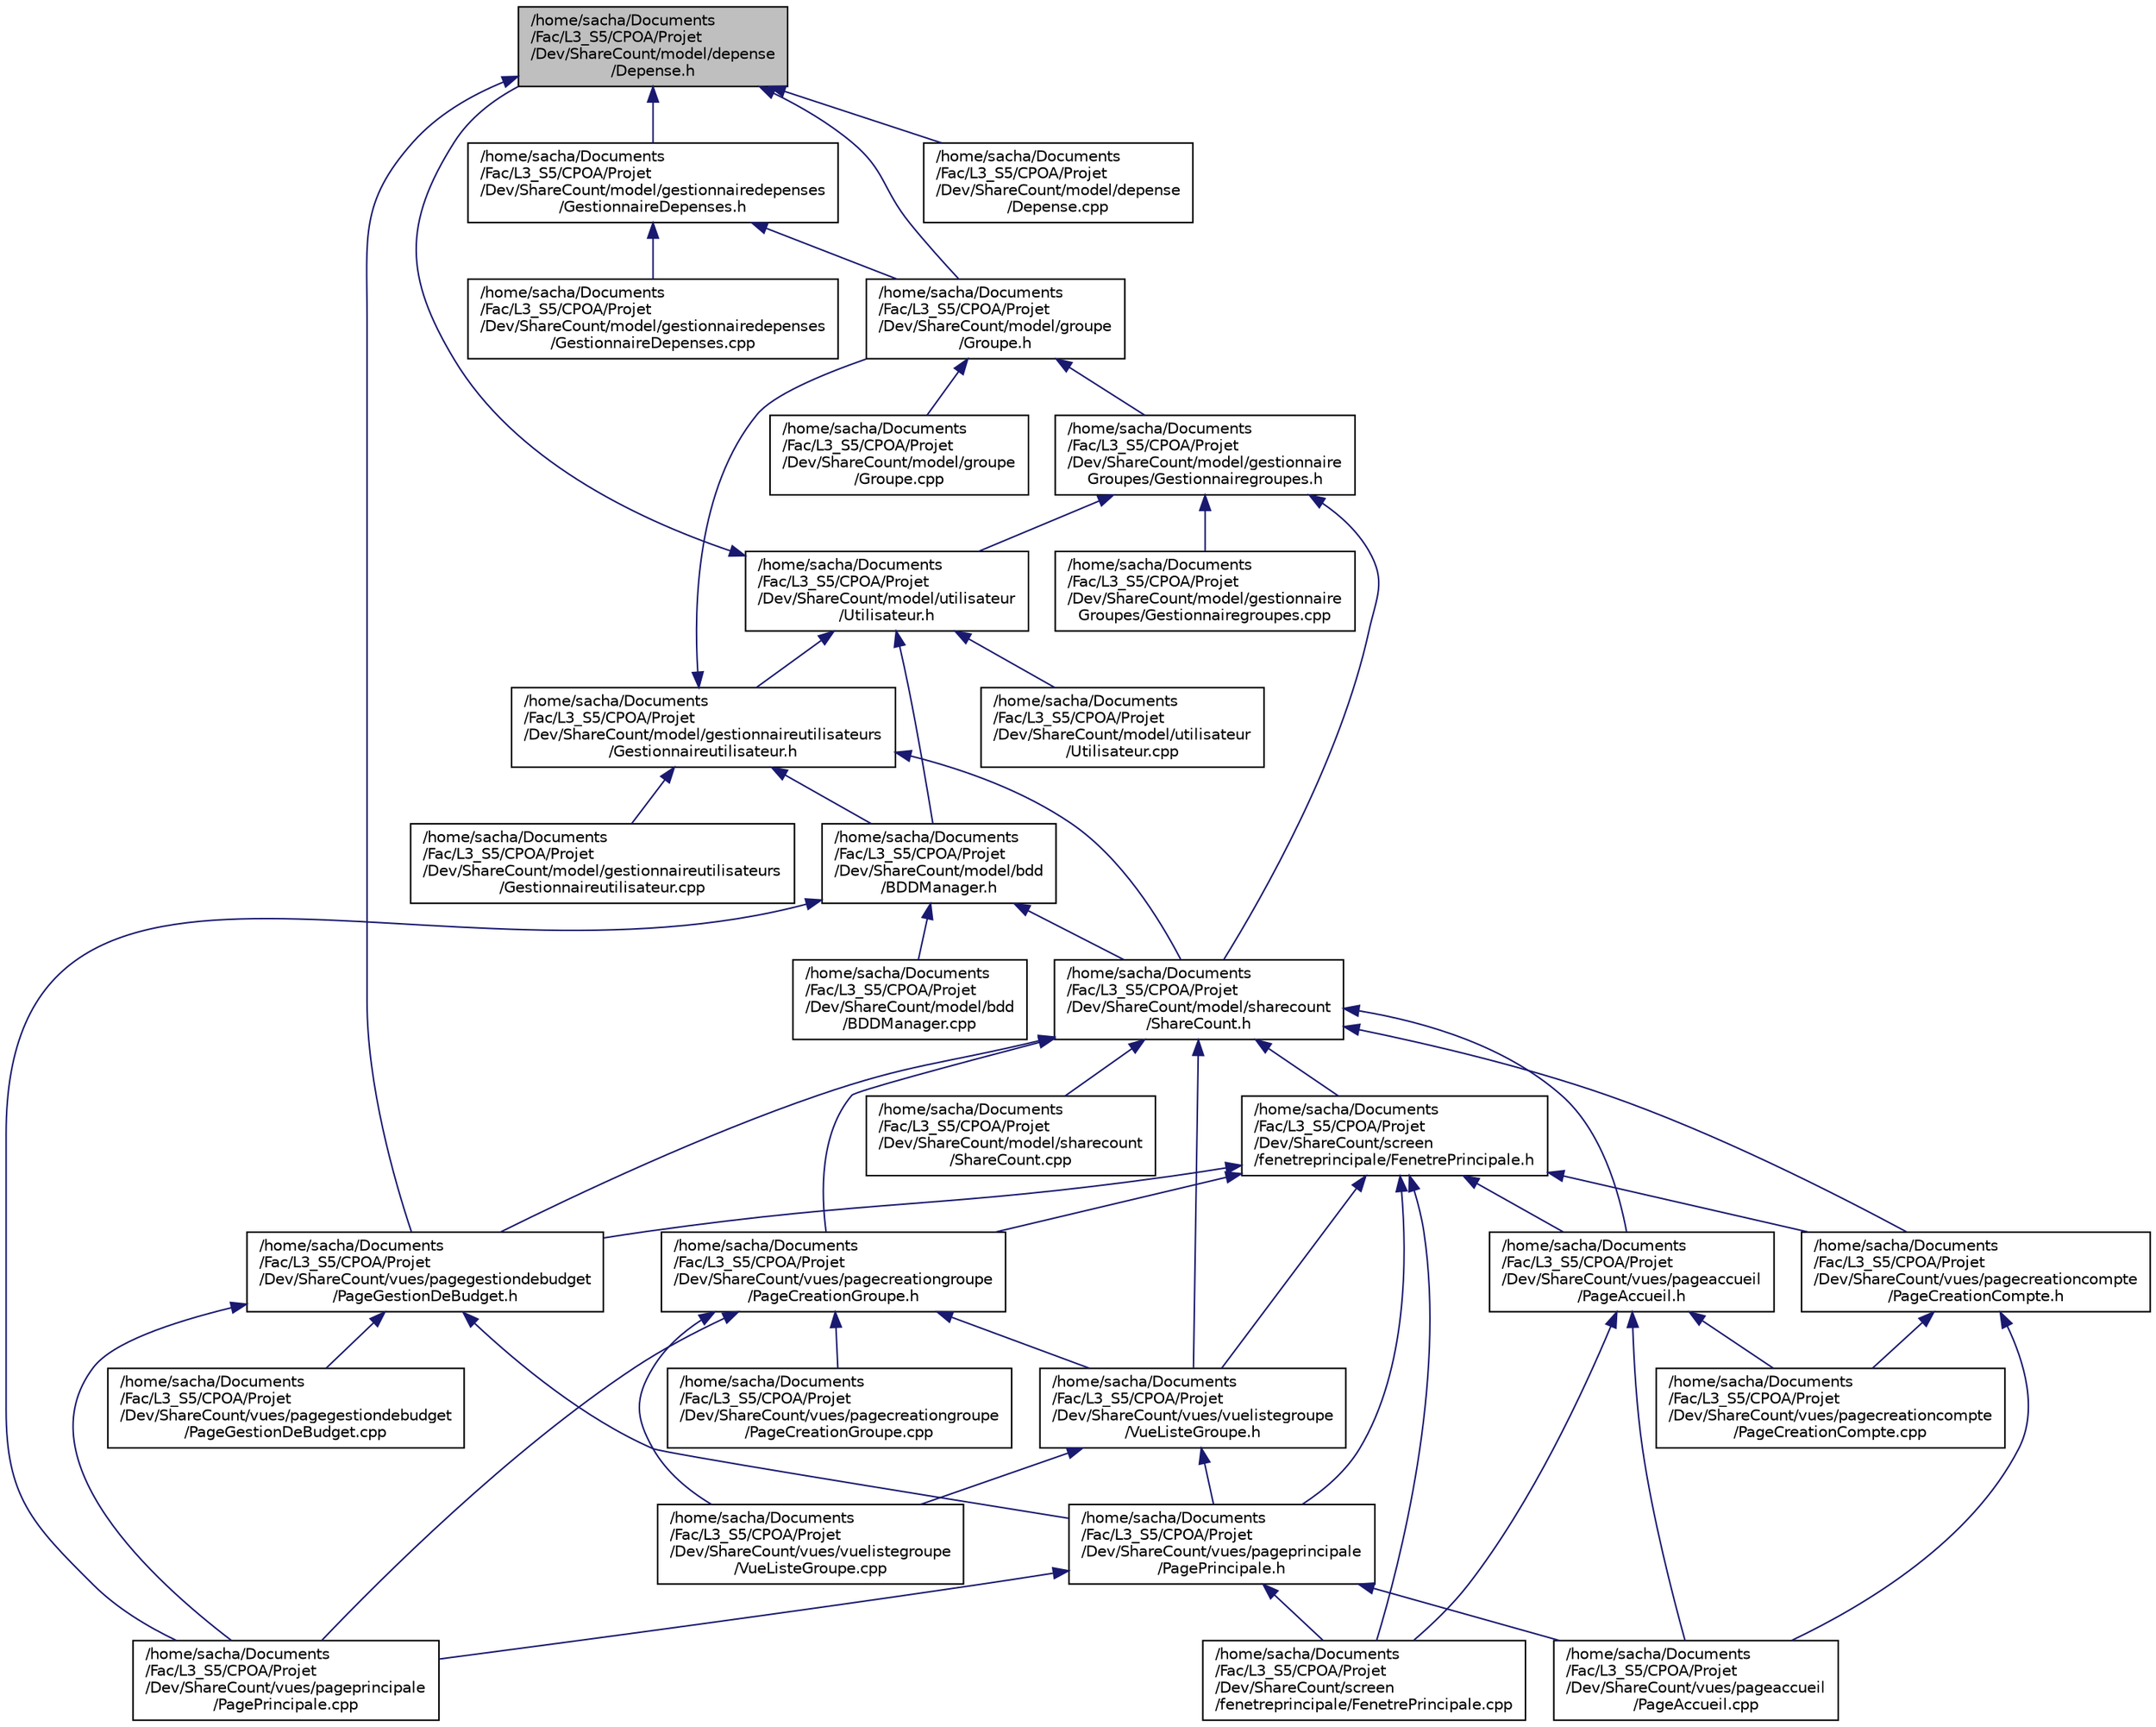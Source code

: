 digraph "/home/sacha/Documents/Fac/L3_S5/CPOA/Projet/Dev/ShareCount/model/depense/Depense.h"
{
 // LATEX_PDF_SIZE
  edge [fontname="Helvetica",fontsize="10",labelfontname="Helvetica",labelfontsize="10"];
  node [fontname="Helvetica",fontsize="10",shape=record];
  Node1 [label="/home/sacha/Documents\l/Fac/L3_S5/CPOA/Projet\l/Dev/ShareCount/model/depense\l/Depense.h",height=0.2,width=0.4,color="black", fillcolor="grey75", style="filled", fontcolor="black",tooltip=" "];
  Node1 -> Node2 [dir="back",color="midnightblue",fontsize="10",style="solid",fontname="Helvetica"];
  Node2 [label="/home/sacha/Documents\l/Fac/L3_S5/CPOA/Projet\l/Dev/ShareCount/vues/pagegestiondebudget\l/PageGestionDeBudget.h",height=0.2,width=0.4,color="black", fillcolor="white", style="filled",URL="$_page_gestion_de_budget_8h.html",tooltip=" "];
  Node2 -> Node3 [dir="back",color="midnightblue",fontsize="10",style="solid",fontname="Helvetica"];
  Node3 [label="/home/sacha/Documents\l/Fac/L3_S5/CPOA/Projet\l/Dev/ShareCount/vues/pagegestiondebudget\l/PageGestionDeBudget.cpp",height=0.2,width=0.4,color="black", fillcolor="white", style="filled",URL="$_page_gestion_de_budget_8cpp.html",tooltip=" "];
  Node2 -> Node4 [dir="back",color="midnightblue",fontsize="10",style="solid",fontname="Helvetica"];
  Node4 [label="/home/sacha/Documents\l/Fac/L3_S5/CPOA/Projet\l/Dev/ShareCount/vues/pageprincipale\l/PagePrincipale.h",height=0.2,width=0.4,color="black", fillcolor="white", style="filled",URL="$_page_principale_8h.html",tooltip=" "];
  Node4 -> Node5 [dir="back",color="midnightblue",fontsize="10",style="solid",fontname="Helvetica"];
  Node5 [label="/home/sacha/Documents\l/Fac/L3_S5/CPOA/Projet\l/Dev/ShareCount/vues/pageaccueil\l/PageAccueil.cpp",height=0.2,width=0.4,color="black", fillcolor="white", style="filled",URL="$_page_accueil_8cpp.html",tooltip=" "];
  Node4 -> Node6 [dir="back",color="midnightblue",fontsize="10",style="solid",fontname="Helvetica"];
  Node6 [label="/home/sacha/Documents\l/Fac/L3_S5/CPOA/Projet\l/Dev/ShareCount/vues/pageprincipale\l/PagePrincipale.cpp",height=0.2,width=0.4,color="black", fillcolor="white", style="filled",URL="$_page_principale_8cpp.html",tooltip=" "];
  Node4 -> Node7 [dir="back",color="midnightblue",fontsize="10",style="solid",fontname="Helvetica"];
  Node7 [label="/home/sacha/Documents\l/Fac/L3_S5/CPOA/Projet\l/Dev/ShareCount/screen\l/fenetreprincipale/FenetrePrincipale.cpp",height=0.2,width=0.4,color="black", fillcolor="white", style="filled",URL="$_fenetre_principale_8cpp.html",tooltip=" "];
  Node2 -> Node6 [dir="back",color="midnightblue",fontsize="10",style="solid",fontname="Helvetica"];
  Node1 -> Node8 [dir="back",color="midnightblue",fontsize="10",style="solid",fontname="Helvetica"];
  Node8 [label="/home/sacha/Documents\l/Fac/L3_S5/CPOA/Projet\l/Dev/ShareCount/model/depense\l/Depense.cpp",height=0.2,width=0.4,color="black", fillcolor="white", style="filled",URL="$_depense_8cpp.html",tooltip=" "];
  Node1 -> Node9 [dir="back",color="midnightblue",fontsize="10",style="solid",fontname="Helvetica"];
  Node9 [label="/home/sacha/Documents\l/Fac/L3_S5/CPOA/Projet\l/Dev/ShareCount/model/gestionnairedepenses\l/GestionnaireDepenses.h",height=0.2,width=0.4,color="black", fillcolor="white", style="filled",URL="$_gestionnaire_depenses_8h.html",tooltip=" "];
  Node9 -> Node10 [dir="back",color="midnightblue",fontsize="10",style="solid",fontname="Helvetica"];
  Node10 [label="/home/sacha/Documents\l/Fac/L3_S5/CPOA/Projet\l/Dev/ShareCount/model/gestionnairedepenses\l/GestionnaireDepenses.cpp",height=0.2,width=0.4,color="black", fillcolor="white", style="filled",URL="$_gestionnaire_depenses_8cpp.html",tooltip=" "];
  Node9 -> Node11 [dir="back",color="midnightblue",fontsize="10",style="solid",fontname="Helvetica"];
  Node11 [label="/home/sacha/Documents\l/Fac/L3_S5/CPOA/Projet\l/Dev/ShareCount/model/groupe\l/Groupe.h",height=0.2,width=0.4,color="black", fillcolor="white", style="filled",URL="$_groupe_8h.html",tooltip=" "];
  Node11 -> Node12 [dir="back",color="midnightblue",fontsize="10",style="solid",fontname="Helvetica"];
  Node12 [label="/home/sacha/Documents\l/Fac/L3_S5/CPOA/Projet\l/Dev/ShareCount/model/gestionnaire\lGroupes/Gestionnairegroupes.h",height=0.2,width=0.4,color="black", fillcolor="white", style="filled",URL="$_gestionnairegroupes_8h.html",tooltip=" "];
  Node12 -> Node13 [dir="back",color="midnightblue",fontsize="10",style="solid",fontname="Helvetica"];
  Node13 [label="/home/sacha/Documents\l/Fac/L3_S5/CPOA/Projet\l/Dev/ShareCount/model/gestionnaire\lGroupes/Gestionnairegroupes.cpp",height=0.2,width=0.4,color="black", fillcolor="white", style="filled",URL="$_gestionnairegroupes_8cpp.html",tooltip=" "];
  Node12 -> Node14 [dir="back",color="midnightblue",fontsize="10",style="solid",fontname="Helvetica"];
  Node14 [label="/home/sacha/Documents\l/Fac/L3_S5/CPOA/Projet\l/Dev/ShareCount/model/sharecount\l/ShareCount.h",height=0.2,width=0.4,color="black", fillcolor="white", style="filled",URL="$_share_count_8h.html",tooltip=" "];
  Node14 -> Node15 [dir="back",color="midnightblue",fontsize="10",style="solid",fontname="Helvetica"];
  Node15 [label="/home/sacha/Documents\l/Fac/L3_S5/CPOA/Projet\l/Dev/ShareCount/vues/pageaccueil\l/PageAccueil.h",height=0.2,width=0.4,color="black", fillcolor="white", style="filled",URL="$_page_accueil_8h.html",tooltip=" "];
  Node15 -> Node5 [dir="back",color="midnightblue",fontsize="10",style="solid",fontname="Helvetica"];
  Node15 -> Node16 [dir="back",color="midnightblue",fontsize="10",style="solid",fontname="Helvetica"];
  Node16 [label="/home/sacha/Documents\l/Fac/L3_S5/CPOA/Projet\l/Dev/ShareCount/vues/pagecreationcompte\l/PageCreationCompte.cpp",height=0.2,width=0.4,color="black", fillcolor="white", style="filled",URL="$_page_creation_compte_8cpp.html",tooltip=" "];
  Node15 -> Node7 [dir="back",color="midnightblue",fontsize="10",style="solid",fontname="Helvetica"];
  Node14 -> Node17 [dir="back",color="midnightblue",fontsize="10",style="solid",fontname="Helvetica"];
  Node17 [label="/home/sacha/Documents\l/Fac/L3_S5/CPOA/Projet\l/Dev/ShareCount/vues/pagecreationcompte\l/PageCreationCompte.h",height=0.2,width=0.4,color="black", fillcolor="white", style="filled",URL="$_page_creation_compte_8h.html",tooltip=" "];
  Node17 -> Node5 [dir="back",color="midnightblue",fontsize="10",style="solid",fontname="Helvetica"];
  Node17 -> Node16 [dir="back",color="midnightblue",fontsize="10",style="solid",fontname="Helvetica"];
  Node14 -> Node18 [dir="back",color="midnightblue",fontsize="10",style="solid",fontname="Helvetica"];
  Node18 [label="/home/sacha/Documents\l/Fac/L3_S5/CPOA/Projet\l/Dev/ShareCount/vues/pagecreationgroupe\l/PageCreationGroupe.h",height=0.2,width=0.4,color="black", fillcolor="white", style="filled",URL="$_page_creation_groupe_8h.html",tooltip=" "];
  Node18 -> Node19 [dir="back",color="midnightblue",fontsize="10",style="solid",fontname="Helvetica"];
  Node19 [label="/home/sacha/Documents\l/Fac/L3_S5/CPOA/Projet\l/Dev/ShareCount/vues/pagecreationgroupe\l/PageCreationGroupe.cpp",height=0.2,width=0.4,color="black", fillcolor="white", style="filled",URL="$_page_creation_groupe_8cpp.html",tooltip=" "];
  Node18 -> Node6 [dir="back",color="midnightblue",fontsize="10",style="solid",fontname="Helvetica"];
  Node18 -> Node20 [dir="back",color="midnightblue",fontsize="10",style="solid",fontname="Helvetica"];
  Node20 [label="/home/sacha/Documents\l/Fac/L3_S5/CPOA/Projet\l/Dev/ShareCount/vues/vuelistegroupe\l/VueListeGroupe.h",height=0.2,width=0.4,color="black", fillcolor="white", style="filled",URL="$_vue_liste_groupe_8h.html",tooltip=" "];
  Node20 -> Node4 [dir="back",color="midnightblue",fontsize="10",style="solid",fontname="Helvetica"];
  Node20 -> Node21 [dir="back",color="midnightblue",fontsize="10",style="solid",fontname="Helvetica"];
  Node21 [label="/home/sacha/Documents\l/Fac/L3_S5/CPOA/Projet\l/Dev/ShareCount/vues/vuelistegroupe\l/VueListeGroupe.cpp",height=0.2,width=0.4,color="black", fillcolor="white", style="filled",URL="$_vue_liste_groupe_8cpp.html",tooltip=" "];
  Node18 -> Node21 [dir="back",color="midnightblue",fontsize="10",style="solid",fontname="Helvetica"];
  Node14 -> Node2 [dir="back",color="midnightblue",fontsize="10",style="solid",fontname="Helvetica"];
  Node14 -> Node20 [dir="back",color="midnightblue",fontsize="10",style="solid",fontname="Helvetica"];
  Node14 -> Node22 [dir="back",color="midnightblue",fontsize="10",style="solid",fontname="Helvetica"];
  Node22 [label="/home/sacha/Documents\l/Fac/L3_S5/CPOA/Projet\l/Dev/ShareCount/screen\l/fenetreprincipale/FenetrePrincipale.h",height=0.2,width=0.4,color="black", fillcolor="white", style="filled",URL="$_fenetre_principale_8h.html",tooltip=" "];
  Node22 -> Node15 [dir="back",color="midnightblue",fontsize="10",style="solid",fontname="Helvetica"];
  Node22 -> Node17 [dir="back",color="midnightblue",fontsize="10",style="solid",fontname="Helvetica"];
  Node22 -> Node18 [dir="back",color="midnightblue",fontsize="10",style="solid",fontname="Helvetica"];
  Node22 -> Node2 [dir="back",color="midnightblue",fontsize="10",style="solid",fontname="Helvetica"];
  Node22 -> Node4 [dir="back",color="midnightblue",fontsize="10",style="solid",fontname="Helvetica"];
  Node22 -> Node20 [dir="back",color="midnightblue",fontsize="10",style="solid",fontname="Helvetica"];
  Node22 -> Node7 [dir="back",color="midnightblue",fontsize="10",style="solid",fontname="Helvetica"];
  Node14 -> Node23 [dir="back",color="midnightblue",fontsize="10",style="solid",fontname="Helvetica"];
  Node23 [label="/home/sacha/Documents\l/Fac/L3_S5/CPOA/Projet\l/Dev/ShareCount/model/sharecount\l/ShareCount.cpp",height=0.2,width=0.4,color="black", fillcolor="white", style="filled",URL="$_share_count_8cpp.html",tooltip=" "];
  Node12 -> Node24 [dir="back",color="midnightblue",fontsize="10",style="solid",fontname="Helvetica"];
  Node24 [label="/home/sacha/Documents\l/Fac/L3_S5/CPOA/Projet\l/Dev/ShareCount/model/utilisateur\l/Utilisateur.h",height=0.2,width=0.4,color="black", fillcolor="white", style="filled",URL="$_utilisateur_8h.html",tooltip=" "];
  Node24 -> Node25 [dir="back",color="midnightblue",fontsize="10",style="solid",fontname="Helvetica"];
  Node25 [label="/home/sacha/Documents\l/Fac/L3_S5/CPOA/Projet\l/Dev/ShareCount/model/bdd\l/BDDManager.h",height=0.2,width=0.4,color="black", fillcolor="white", style="filled",URL="$_b_d_d_manager_8h.html",tooltip=" "];
  Node25 -> Node6 [dir="back",color="midnightblue",fontsize="10",style="solid",fontname="Helvetica"];
  Node25 -> Node26 [dir="back",color="midnightblue",fontsize="10",style="solid",fontname="Helvetica"];
  Node26 [label="/home/sacha/Documents\l/Fac/L3_S5/CPOA/Projet\l/Dev/ShareCount/model/bdd\l/BDDManager.cpp",height=0.2,width=0.4,color="black", fillcolor="white", style="filled",URL="$_b_d_d_manager_8cpp.html",tooltip=" "];
  Node25 -> Node14 [dir="back",color="midnightblue",fontsize="10",style="solid",fontname="Helvetica"];
  Node24 -> Node1 [dir="back",color="midnightblue",fontsize="10",style="solid",fontname="Helvetica"];
  Node24 -> Node27 [dir="back",color="midnightblue",fontsize="10",style="solid",fontname="Helvetica"];
  Node27 [label="/home/sacha/Documents\l/Fac/L3_S5/CPOA/Projet\l/Dev/ShareCount/model/gestionnaireutilisateurs\l/Gestionnaireutilisateur.h",height=0.2,width=0.4,color="black", fillcolor="white", style="filled",URL="$_gestionnaireutilisateur_8h.html",tooltip=" "];
  Node27 -> Node25 [dir="back",color="midnightblue",fontsize="10",style="solid",fontname="Helvetica"];
  Node27 -> Node28 [dir="back",color="midnightblue",fontsize="10",style="solid",fontname="Helvetica"];
  Node28 [label="/home/sacha/Documents\l/Fac/L3_S5/CPOA/Projet\l/Dev/ShareCount/model/gestionnaireutilisateurs\l/Gestionnaireutilisateur.cpp",height=0.2,width=0.4,color="black", fillcolor="white", style="filled",URL="$_gestionnaireutilisateur_8cpp.html",tooltip=" "];
  Node27 -> Node11 [dir="back",color="midnightblue",fontsize="10",style="solid",fontname="Helvetica"];
  Node27 -> Node14 [dir="back",color="midnightblue",fontsize="10",style="solid",fontname="Helvetica"];
  Node24 -> Node29 [dir="back",color="midnightblue",fontsize="10",style="solid",fontname="Helvetica"];
  Node29 [label="/home/sacha/Documents\l/Fac/L3_S5/CPOA/Projet\l/Dev/ShareCount/model/utilisateur\l/Utilisateur.cpp",height=0.2,width=0.4,color="black", fillcolor="white", style="filled",URL="$_utilisateur_8cpp.html",tooltip=" "];
  Node11 -> Node30 [dir="back",color="midnightblue",fontsize="10",style="solid",fontname="Helvetica"];
  Node30 [label="/home/sacha/Documents\l/Fac/L3_S5/CPOA/Projet\l/Dev/ShareCount/model/groupe\l/Groupe.cpp",height=0.2,width=0.4,color="black", fillcolor="white", style="filled",URL="$_groupe_8cpp.html",tooltip=" "];
  Node1 -> Node11 [dir="back",color="midnightblue",fontsize="10",style="solid",fontname="Helvetica"];
}
